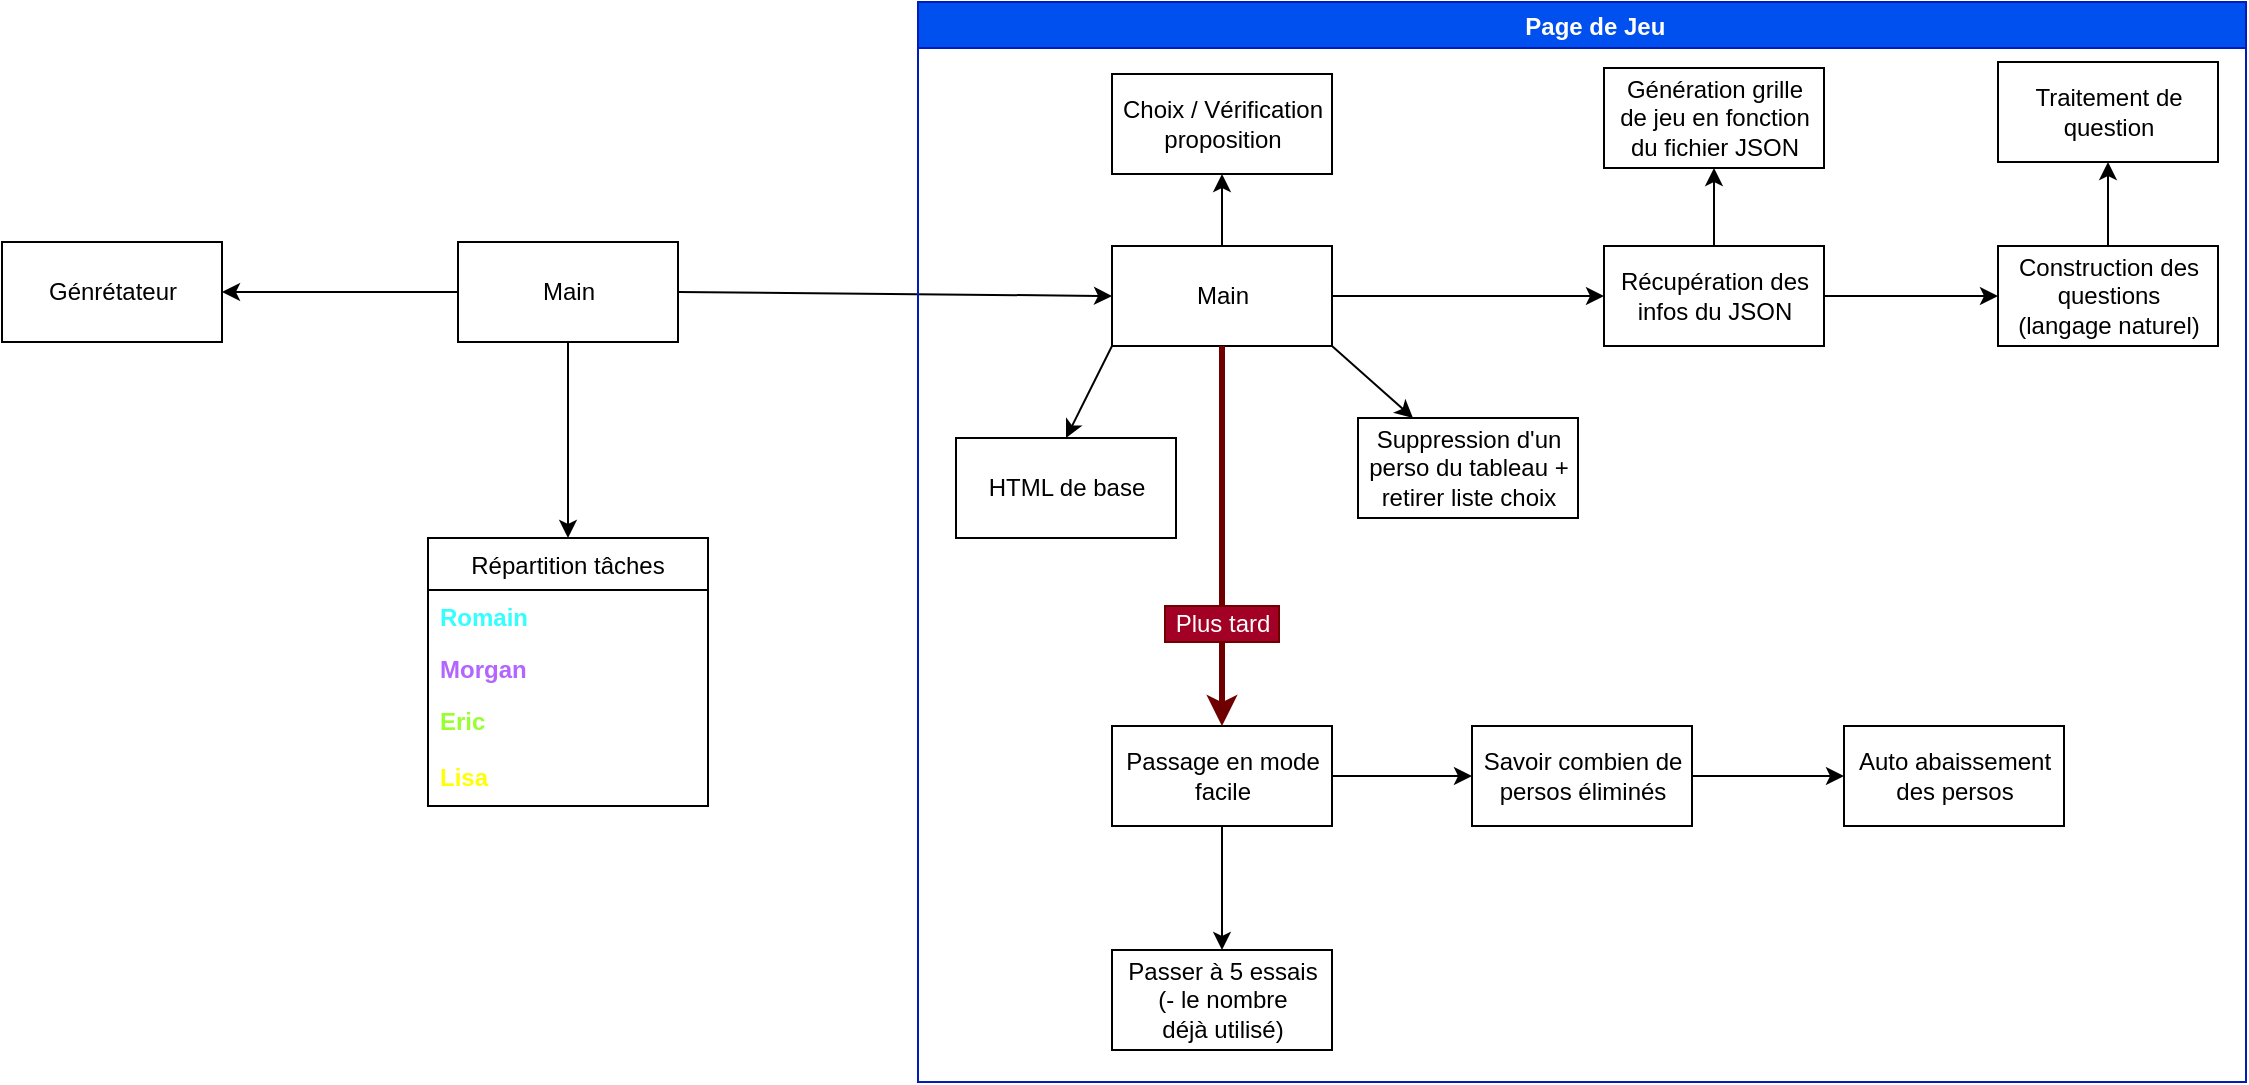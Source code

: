 <mxfile>
    <diagram id="qMyLJuKl_yyuFvdXFcjr" name="Page-1">
        <mxGraphModel dx="990" dy="575" grid="0" gridSize="10" guides="1" tooltips="1" connect="1" arrows="1" fold="1" page="0" pageScale="1" pageWidth="1169" pageHeight="827" background="none" math="0" shadow="0">
            <root>
                <mxCell id="0"/>
                <mxCell id="1" parent="0"/>
                <mxCell id="5" style="edgeStyle=none;html=1;exitX=0;exitY=0.5;exitDx=0;exitDy=0;entryX=1;entryY=0.5;entryDx=0;entryDy=0;" parent="1" source="2" target="3" edge="1">
                    <mxGeometry relative="1" as="geometry"/>
                </mxCell>
                <mxCell id="6" style="edgeStyle=none;html=1;exitX=1;exitY=0.5;exitDx=0;exitDy=0;entryX=0;entryY=0.5;entryDx=0;entryDy=0;" parent="1" source="2" target="4" edge="1">
                    <mxGeometry relative="1" as="geometry"/>
                </mxCell>
                <mxCell id="36" style="edgeStyle=none;html=1;exitX=0.5;exitY=1;exitDx=0;exitDy=0;entryX=0.5;entryY=0;entryDx=0;entryDy=0;fontColor=#FFFF00;" parent="1" source="2" target="31" edge="1">
                    <mxGeometry relative="1" as="geometry"/>
                </mxCell>
                <mxCell id="2" value="Main" style="html=1;" parent="1" vertex="1">
                    <mxGeometry x="589" y="326" width="110" height="50" as="geometry"/>
                </mxCell>
                <mxCell id="3" value="Génrétateur" style="html=1;" parent="1" vertex="1">
                    <mxGeometry x="361" y="326" width="110" height="50" as="geometry"/>
                </mxCell>
                <mxCell id="30" value="    Page de Jeu" style="swimlane;fillColor=#0050ef;fontColor=#ffffff;strokeColor=#001DBC;gradientColor=none;swimlaneFillColor=none;" parent="1" vertex="1">
                    <mxGeometry x="819" y="206" width="664" height="540" as="geometry">
                        <mxRectangle x="813" y="330" width="110" height="23" as="alternateBounds"/>
                    </mxGeometry>
                </mxCell>
                <mxCell id="4" value="Main" style="html=1;" parent="30" vertex="1">
                    <mxGeometry x="97" y="122" width="110" height="50" as="geometry"/>
                </mxCell>
                <mxCell id="7" value="HTML de base" style="html=1;" parent="30" vertex="1">
                    <mxGeometry x="19" y="218" width="110" height="50" as="geometry"/>
                </mxCell>
                <mxCell id="8" style="edgeStyle=none;html=1;exitX=0;exitY=1;exitDx=0;exitDy=0;entryX=0.5;entryY=0;entryDx=0;entryDy=0;" parent="30" source="4" target="7" edge="1">
                    <mxGeometry relative="1" as="geometry"/>
                </mxCell>
                <mxCell id="9" value="Passage en mode&lt;br&gt;facile" style="html=1;" parent="30" vertex="1">
                    <mxGeometry x="97" y="362" width="110" height="50" as="geometry"/>
                </mxCell>
                <mxCell id="10" style="edgeStyle=none;html=1;exitX=0.5;exitY=1;exitDx=0;exitDy=0;entryX=0.5;entryY=0;entryDx=0;entryDy=0;fillColor=#a20025;strokeColor=#6F0000;strokeWidth=3;startArrow=none;" parent="30" source="37" target="9" edge="1">
                    <mxGeometry relative="1" as="geometry"/>
                </mxCell>
                <mxCell id="11" value="Récupération des&lt;br&gt;infos du JSON" style="html=1;" parent="30" vertex="1">
                    <mxGeometry x="343" y="122" width="110" height="50" as="geometry"/>
                </mxCell>
                <mxCell id="12" style="edgeStyle=none;html=1;exitX=1;exitY=0.5;exitDx=0;exitDy=0;entryX=0;entryY=0.5;entryDx=0;entryDy=0;" parent="30" source="4" target="11" edge="1">
                    <mxGeometry relative="1" as="geometry"/>
                </mxCell>
                <mxCell id="13" value="Génération grille&lt;br&gt;de jeu en fonction &lt;br&gt;du&amp;nbsp;fichier JSON" style="html=1;" parent="30" vertex="1">
                    <mxGeometry x="343" y="33" width="110" height="50" as="geometry"/>
                </mxCell>
                <mxCell id="14" style="edgeStyle=none;html=1;exitX=0.5;exitY=0;exitDx=0;exitDy=0;entryX=0.5;entryY=1;entryDx=0;entryDy=0;" parent="30" source="11" target="13" edge="1">
                    <mxGeometry relative="1" as="geometry"/>
                </mxCell>
                <mxCell id="16" value="Construction des&lt;br&gt;questions&lt;br&gt;(langage naturel)" style="html=1;" parent="30" vertex="1">
                    <mxGeometry x="540" y="122" width="110" height="50" as="geometry"/>
                </mxCell>
                <mxCell id="17" style="edgeStyle=none;html=1;exitX=1;exitY=0.5;exitDx=0;exitDy=0;entryX=0;entryY=0.5;entryDx=0;entryDy=0;" parent="30" source="11" target="16" edge="1">
                    <mxGeometry relative="1" as="geometry"/>
                </mxCell>
                <mxCell id="18" value="Traitement de&lt;br&gt;question" style="html=1;" parent="30" vertex="1">
                    <mxGeometry x="540" y="30" width="110" height="50" as="geometry"/>
                </mxCell>
                <mxCell id="19" style="edgeStyle=none;html=1;exitX=0.5;exitY=0;exitDx=0;exitDy=0;entryX=0.5;entryY=1;entryDx=0;entryDy=0;" parent="30" source="16" target="18" edge="1">
                    <mxGeometry relative="1" as="geometry"/>
                </mxCell>
                <mxCell id="20" value="Choix / Vérification&lt;br&gt;proposition" style="html=1;" parent="30" vertex="1">
                    <mxGeometry x="97" y="36" width="110" height="50" as="geometry"/>
                </mxCell>
                <mxCell id="21" style="edgeStyle=none;html=1;exitX=0.5;exitY=0;exitDx=0;exitDy=0;entryX=0.5;entryY=1;entryDx=0;entryDy=0;" parent="30" source="4" target="20" edge="1">
                    <mxGeometry relative="1" as="geometry"/>
                </mxCell>
                <mxCell id="22" value="Suppression d'un&lt;br&gt;perso du tableau +&lt;br&gt;retirer liste choix" style="html=1;" parent="30" vertex="1">
                    <mxGeometry x="220" y="208" width="110" height="50" as="geometry"/>
                </mxCell>
                <mxCell id="23" style="edgeStyle=none;html=1;exitX=1;exitY=1;exitDx=0;exitDy=0;entryX=0.25;entryY=0;entryDx=0;entryDy=0;" parent="30" source="4" target="22" edge="1">
                    <mxGeometry relative="1" as="geometry"/>
                </mxCell>
                <mxCell id="24" value="Auto abaissement&lt;br&gt;des persos" style="html=1;" parent="30" vertex="1">
                    <mxGeometry x="463" y="362" width="110" height="50" as="geometry"/>
                </mxCell>
                <mxCell id="27" style="edgeStyle=none;html=1;exitX=1;exitY=0.5;exitDx=0;exitDy=0;entryX=0;entryY=0.5;entryDx=0;entryDy=0;" parent="30" source="25" target="24" edge="1">
                    <mxGeometry relative="1" as="geometry"/>
                </mxCell>
                <mxCell id="25" value="Savoir combien de&lt;br&gt;persos éliminés" style="html=1;" parent="30" vertex="1">
                    <mxGeometry x="277" y="362" width="110" height="50" as="geometry"/>
                </mxCell>
                <mxCell id="26" style="edgeStyle=none;html=1;exitX=1;exitY=0.5;exitDx=0;exitDy=0;entryX=0;entryY=0.5;entryDx=0;entryDy=0;" parent="30" source="9" target="25" edge="1">
                    <mxGeometry relative="1" as="geometry"/>
                </mxCell>
                <mxCell id="28" value="Passer à 5 essais&lt;br&gt;(- le nombre &lt;br&gt;déjà utilisé)" style="html=1;" parent="30" vertex="1">
                    <mxGeometry x="97" y="474" width="110" height="50" as="geometry"/>
                </mxCell>
                <mxCell id="29" style="edgeStyle=none;html=1;exitX=0.5;exitY=1;exitDx=0;exitDy=0;" parent="30" source="9" target="28" edge="1">
                    <mxGeometry relative="1" as="geometry"/>
                </mxCell>
                <mxCell id="37" value="Plus tard" style="text;html=1;align=center;verticalAlign=middle;resizable=0;points=[];autosize=1;strokeColor=#6F0000;fillColor=#a20025;fontColor=#ffffff;" parent="30" vertex="1">
                    <mxGeometry x="123.5" y="302" width="57" height="18" as="geometry"/>
                </mxCell>
                <mxCell id="38" value="" style="edgeStyle=none;html=1;exitX=0.5;exitY=1;exitDx=0;exitDy=0;entryX=0.5;entryY=0;entryDx=0;entryDy=0;fillColor=#a20025;strokeColor=#6F0000;strokeWidth=3;endArrow=none;" parent="30" source="4" target="37" edge="1">
                    <mxGeometry relative="1" as="geometry">
                        <mxPoint x="971" y="378" as="sourcePoint"/>
                        <mxPoint x="971" y="568" as="targetPoint"/>
                    </mxGeometry>
                </mxCell>
                <mxCell id="31" value="Répartition tâches" style="swimlane;fontStyle=0;childLayout=stackLayout;horizontal=1;startSize=26;fillColor=none;horizontalStack=0;resizeParent=1;resizeParentMax=0;resizeLast=0;collapsible=1;marginBottom=0;" parent="1" vertex="1">
                    <mxGeometry x="574" y="474" width="140" height="134" as="geometry"/>
                </mxCell>
                <mxCell id="32" value="Romain" style="text;strokeColor=none;fillColor=none;align=left;verticalAlign=top;spacingLeft=4;spacingRight=4;overflow=hidden;rotatable=0;points=[[0,0.5],[1,0.5]];portConstraint=eastwest;fontStyle=1;fontColor=#33FFFF;" parent="31" vertex="1">
                    <mxGeometry y="26" width="140" height="26" as="geometry"/>
                </mxCell>
                <mxCell id="33" value="Morgan" style="text;strokeColor=none;fillColor=none;align=left;verticalAlign=top;spacingLeft=4;spacingRight=4;overflow=hidden;rotatable=0;points=[[0,0.5],[1,0.5]];portConstraint=eastwest;fontStyle=1;fontColor=#B266FF;" parent="31" vertex="1">
                    <mxGeometry y="52" width="140" height="26" as="geometry"/>
                </mxCell>
                <mxCell id="34" value="Eric&#10;" style="text;strokeColor=none;fillColor=none;align=left;verticalAlign=top;spacingLeft=4;spacingRight=4;overflow=hidden;rotatable=0;points=[[0,0.5],[1,0.5]];portConstraint=eastwest;fontStyle=1;fontColor=#99FF33;" parent="31" vertex="1">
                    <mxGeometry y="78" width="140" height="28" as="geometry"/>
                </mxCell>
                <mxCell id="35" value="Lisa" style="text;strokeColor=none;fillColor=none;align=left;verticalAlign=top;spacingLeft=4;spacingRight=4;overflow=hidden;rotatable=0;points=[[0,0.5],[1,0.5]];portConstraint=eastwest;fontStyle=1;fontColor=#FFFF00;" parent="31" vertex="1">
                    <mxGeometry y="106" width="140" height="28" as="geometry"/>
                </mxCell>
            </root>
        </mxGraphModel>
    </diagram>
</mxfile>